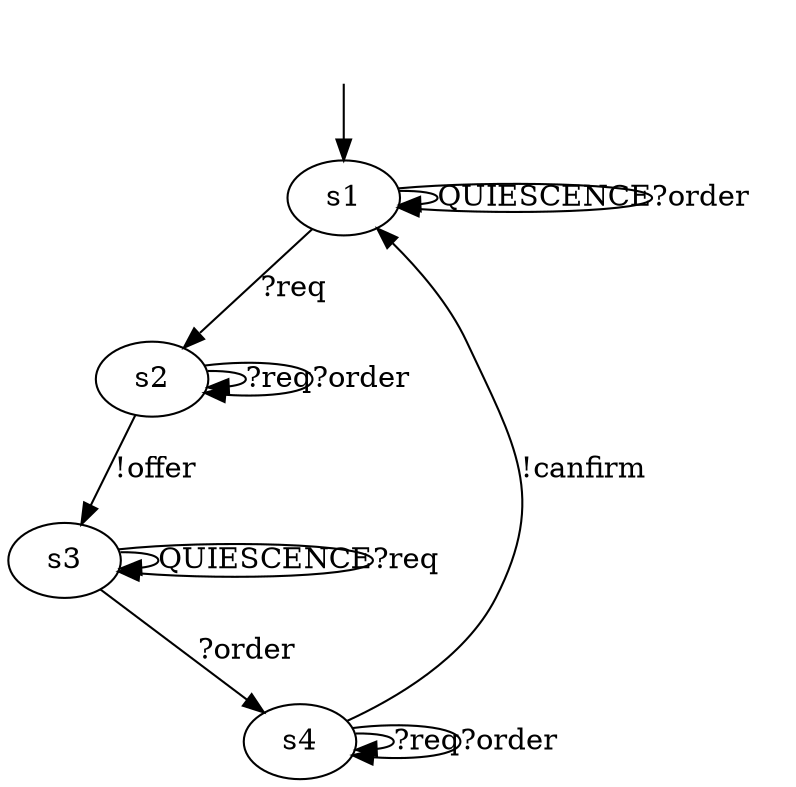 digraph "../../DotModels/Iolts/09_iolts" {
s1 [label=s1];
s2 [label=s2];
s3 [label=s3];
s4 [label=s4];
s1 -> s1  [label=QUIESCENCE];
s1 -> s1  [label="?order"];
s1 -> s2  [label="?req"];
s2 -> s3  [label="!offer"];
s2 -> s2  [label="?req"];
s2 -> s2  [label="?order"];
s3 -> s3  [label=QUIESCENCE];
s3 -> s3  [label="?req"];
s3 -> s4  [label="?order"];
s4 -> s1  [label="!canfirm"];
s4 -> s4  [label="?req"];
s4 -> s4  [label="?order"];
__start0 [label="", shape=none];
__start0 -> s1  [label=""];
}

